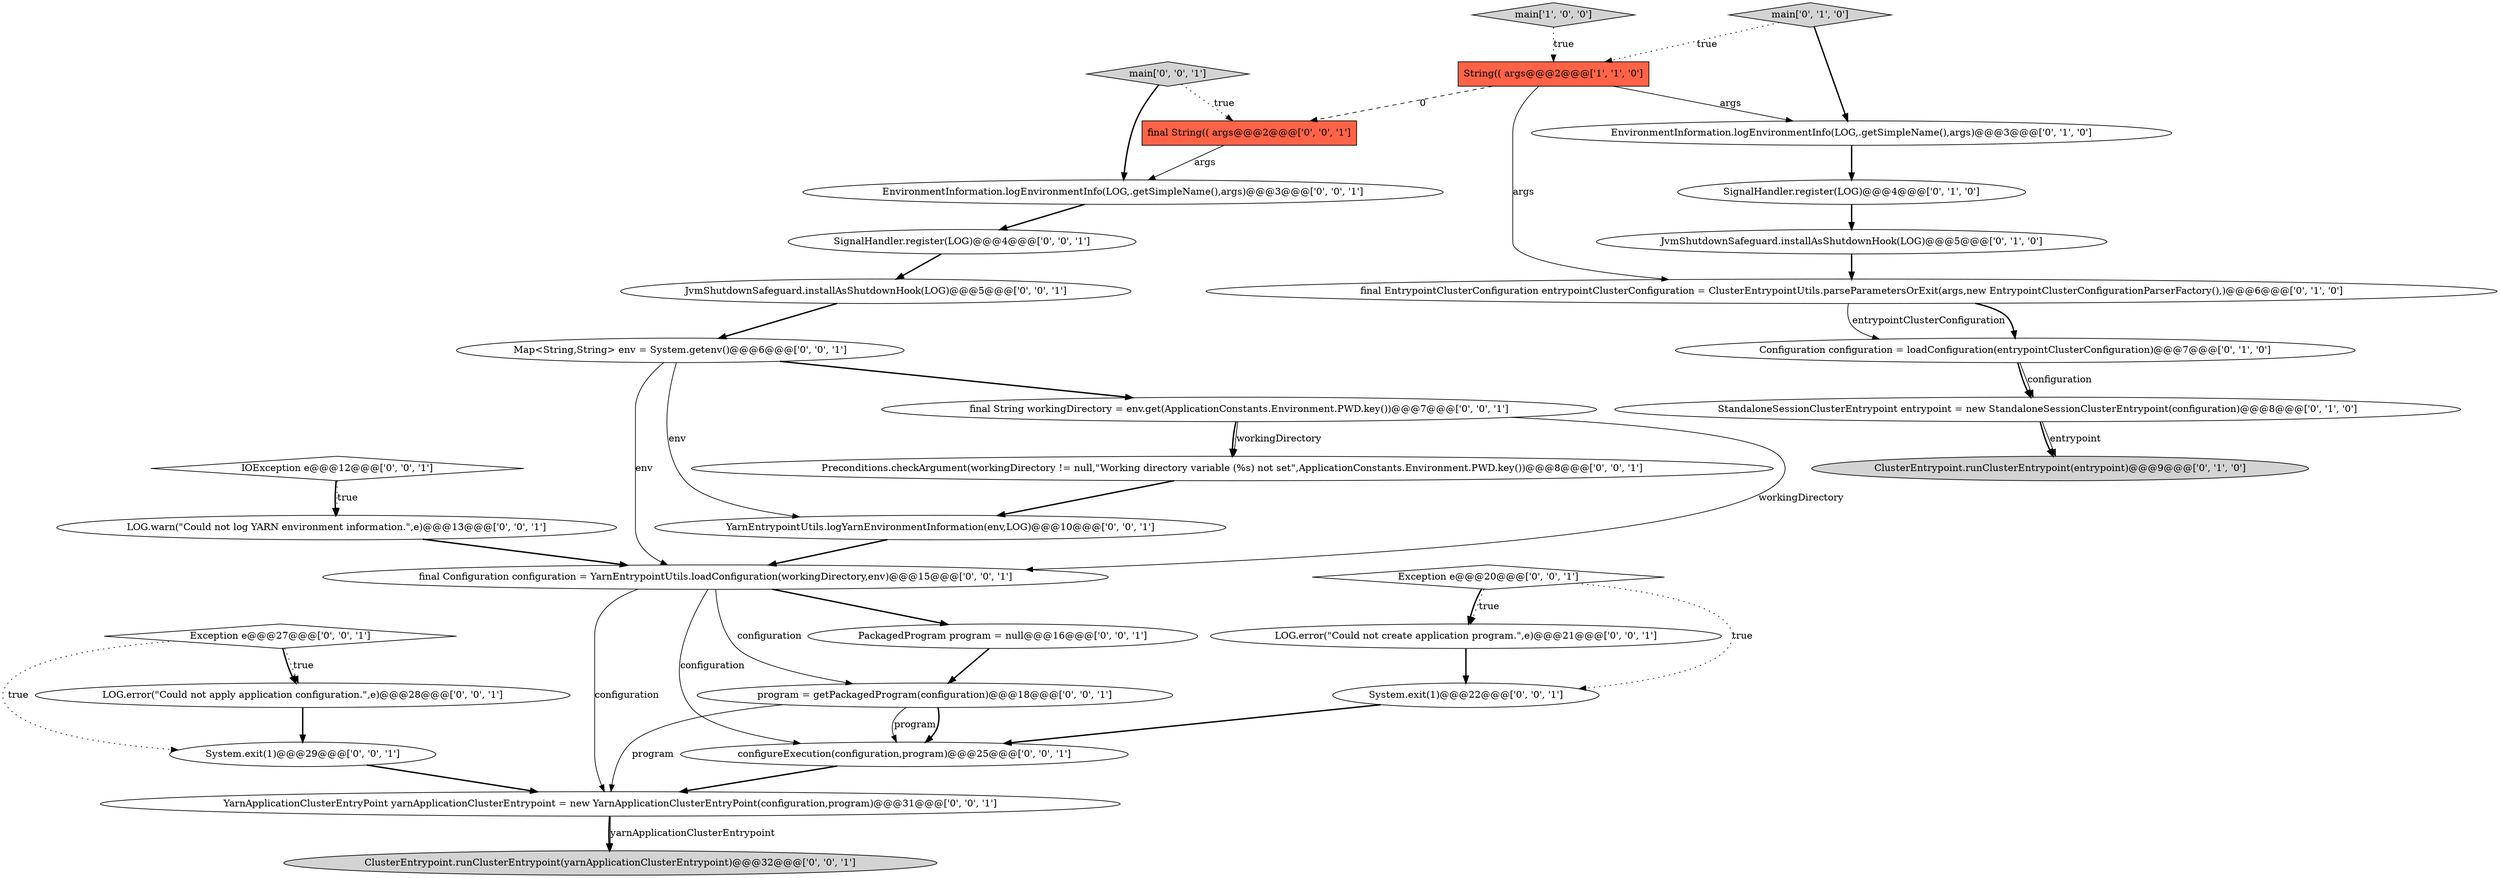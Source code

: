digraph {
2 [style = filled, label = "Configuration configuration = loadConfiguration(entrypointClusterConfiguration)@@@7@@@['0', '1', '0']", fillcolor = white, shape = ellipse image = "AAA0AAABBB2BBB"];
9 [style = filled, label = "JvmShutdownSafeguard.installAsShutdownHook(LOG)@@@5@@@['0', '1', '0']", fillcolor = white, shape = ellipse image = "AAA0AAABBB2BBB"];
13 [style = filled, label = "main['0', '0', '1']", fillcolor = lightgray, shape = diamond image = "AAA0AAABBB3BBB"];
0 [style = filled, label = "String(( args@@@2@@@['1', '1', '0']", fillcolor = tomato, shape = box image = "AAA0AAABBB1BBB"];
16 [style = filled, label = "LOG.warn(\"Could not log YARN environment information.\",e)@@@13@@@['0', '0', '1']", fillcolor = white, shape = ellipse image = "AAA0AAABBB3BBB"];
26 [style = filled, label = "Map<String,String> env = System.getenv()@@@6@@@['0', '0', '1']", fillcolor = white, shape = ellipse image = "AAA0AAABBB3BBB"];
31 [style = filled, label = "ClusterEntrypoint.runClusterEntrypoint(yarnApplicationClusterEntrypoint)@@@32@@@['0', '0', '1']", fillcolor = lightgray, shape = ellipse image = "AAA0AAABBB3BBB"];
24 [style = filled, label = "LOG.error(\"Could not create application program.\",e)@@@21@@@['0', '0', '1']", fillcolor = white, shape = ellipse image = "AAA0AAABBB3BBB"];
8 [style = filled, label = "StandaloneSessionClusterEntrypoint entrypoint = new StandaloneSessionClusterEntrypoint(configuration)@@@8@@@['0', '1', '0']", fillcolor = white, shape = ellipse image = "AAA0AAABBB2BBB"];
19 [style = filled, label = "Preconditions.checkArgument(workingDirectory != null,\"Working directory variable (%s) not set\",ApplicationConstants.Environment.PWD.key())@@@8@@@['0', '0', '1']", fillcolor = white, shape = ellipse image = "AAA0AAABBB3BBB"];
5 [style = filled, label = "main['0', '1', '0']", fillcolor = lightgray, shape = diamond image = "AAA0AAABBB2BBB"];
32 [style = filled, label = "SignalHandler.register(LOG)@@@4@@@['0', '0', '1']", fillcolor = white, shape = ellipse image = "AAA0AAABBB3BBB"];
3 [style = filled, label = "SignalHandler.register(LOG)@@@4@@@['0', '1', '0']", fillcolor = white, shape = ellipse image = "AAA0AAABBB2BBB"];
10 [style = filled, label = "configureExecution(configuration,program)@@@25@@@['0', '0', '1']", fillcolor = white, shape = ellipse image = "AAA0AAABBB3BBB"];
30 [style = filled, label = "EnvironmentInformation.logEnvironmentInfo(LOG,.getSimpleName(),args)@@@3@@@['0', '0', '1']", fillcolor = white, shape = ellipse image = "AAA0AAABBB3BBB"];
4 [style = filled, label = "final EntrypointClusterConfiguration entrypointClusterConfiguration = ClusterEntrypointUtils.parseParametersOrExit(args,new EntrypointClusterConfigurationParserFactory(),)@@@6@@@['0', '1', '0']", fillcolor = white, shape = ellipse image = "AAA1AAABBB2BBB"];
23 [style = filled, label = "final String workingDirectory = env.get(ApplicationConstants.Environment.PWD.key())@@@7@@@['0', '0', '1']", fillcolor = white, shape = ellipse image = "AAA0AAABBB3BBB"];
25 [style = filled, label = "System.exit(1)@@@22@@@['0', '0', '1']", fillcolor = white, shape = ellipse image = "AAA0AAABBB3BBB"];
20 [style = filled, label = "PackagedProgram program = null@@@16@@@['0', '0', '1']", fillcolor = white, shape = ellipse image = "AAA0AAABBB3BBB"];
12 [style = filled, label = "Exception e@@@27@@@['0', '0', '1']", fillcolor = white, shape = diamond image = "AAA0AAABBB3BBB"];
11 [style = filled, label = "program = getPackagedProgram(configuration)@@@18@@@['0', '0', '1']", fillcolor = white, shape = ellipse image = "AAA0AAABBB3BBB"];
14 [style = filled, label = "IOException e@@@12@@@['0', '0', '1']", fillcolor = white, shape = diamond image = "AAA0AAABBB3BBB"];
7 [style = filled, label = "ClusterEntrypoint.runClusterEntrypoint(entrypoint)@@@9@@@['0', '1', '0']", fillcolor = lightgray, shape = ellipse image = "AAA0AAABBB2BBB"];
18 [style = filled, label = "System.exit(1)@@@29@@@['0', '0', '1']", fillcolor = white, shape = ellipse image = "AAA0AAABBB3BBB"];
1 [style = filled, label = "main['1', '0', '0']", fillcolor = lightgray, shape = diamond image = "AAA0AAABBB1BBB"];
22 [style = filled, label = "LOG.error(\"Could not apply application configuration.\",e)@@@28@@@['0', '0', '1']", fillcolor = white, shape = ellipse image = "AAA0AAABBB3BBB"];
15 [style = filled, label = "Exception e@@@20@@@['0', '0', '1']", fillcolor = white, shape = diamond image = "AAA0AAABBB3BBB"];
17 [style = filled, label = "YarnApplicationClusterEntryPoint yarnApplicationClusterEntrypoint = new YarnApplicationClusterEntryPoint(configuration,program)@@@31@@@['0', '0', '1']", fillcolor = white, shape = ellipse image = "AAA0AAABBB3BBB"];
27 [style = filled, label = "YarnEntrypointUtils.logYarnEnvironmentInformation(env,LOG)@@@10@@@['0', '0', '1']", fillcolor = white, shape = ellipse image = "AAA0AAABBB3BBB"];
28 [style = filled, label = "JvmShutdownSafeguard.installAsShutdownHook(LOG)@@@5@@@['0', '0', '1']", fillcolor = white, shape = ellipse image = "AAA0AAABBB3BBB"];
21 [style = filled, label = "final String(( args@@@2@@@['0', '0', '1']", fillcolor = tomato, shape = box image = "AAA0AAABBB3BBB"];
6 [style = filled, label = "EnvironmentInformation.logEnvironmentInfo(LOG,.getSimpleName(),args)@@@3@@@['0', '1', '0']", fillcolor = white, shape = ellipse image = "AAA0AAABBB2BBB"];
29 [style = filled, label = "final Configuration configuration = YarnEntrypointUtils.loadConfiguration(workingDirectory,env)@@@15@@@['0', '0', '1']", fillcolor = white, shape = ellipse image = "AAA0AAABBB3BBB"];
12->18 [style = dotted, label="true"];
5->0 [style = dotted, label="true"];
17->31 [style = bold, label=""];
4->2 [style = solid, label="entrypointClusterConfiguration"];
13->21 [style = dotted, label="true"];
21->30 [style = solid, label="args"];
13->30 [style = bold, label=""];
23->19 [style = bold, label=""];
14->16 [style = bold, label=""];
9->4 [style = bold, label=""];
10->17 [style = bold, label=""];
1->0 [style = dotted, label="true"];
0->21 [style = dashed, label="0"];
29->10 [style = solid, label="configuration"];
25->10 [style = bold, label=""];
28->26 [style = bold, label=""];
14->16 [style = dotted, label="true"];
29->17 [style = solid, label="configuration"];
15->24 [style = bold, label=""];
11->10 [style = solid, label="program"];
4->2 [style = bold, label=""];
2->8 [style = bold, label=""];
12->22 [style = bold, label=""];
19->27 [style = bold, label=""];
27->29 [style = bold, label=""];
16->29 [style = bold, label=""];
12->22 [style = dotted, label="true"];
11->10 [style = bold, label=""];
0->4 [style = solid, label="args"];
11->17 [style = solid, label="program"];
32->28 [style = bold, label=""];
29->11 [style = solid, label="configuration"];
3->9 [style = bold, label=""];
6->3 [style = bold, label=""];
30->32 [style = bold, label=""];
2->8 [style = solid, label="configuration"];
0->6 [style = solid, label="args"];
23->29 [style = solid, label="workingDirectory"];
22->18 [style = bold, label=""];
8->7 [style = bold, label=""];
26->27 [style = solid, label="env"];
26->23 [style = bold, label=""];
18->17 [style = bold, label=""];
24->25 [style = bold, label=""];
15->25 [style = dotted, label="true"];
8->7 [style = solid, label="entrypoint"];
26->29 [style = solid, label="env"];
17->31 [style = solid, label="yarnApplicationClusterEntrypoint"];
15->24 [style = dotted, label="true"];
5->6 [style = bold, label=""];
29->20 [style = bold, label=""];
20->11 [style = bold, label=""];
23->19 [style = solid, label="workingDirectory"];
}
